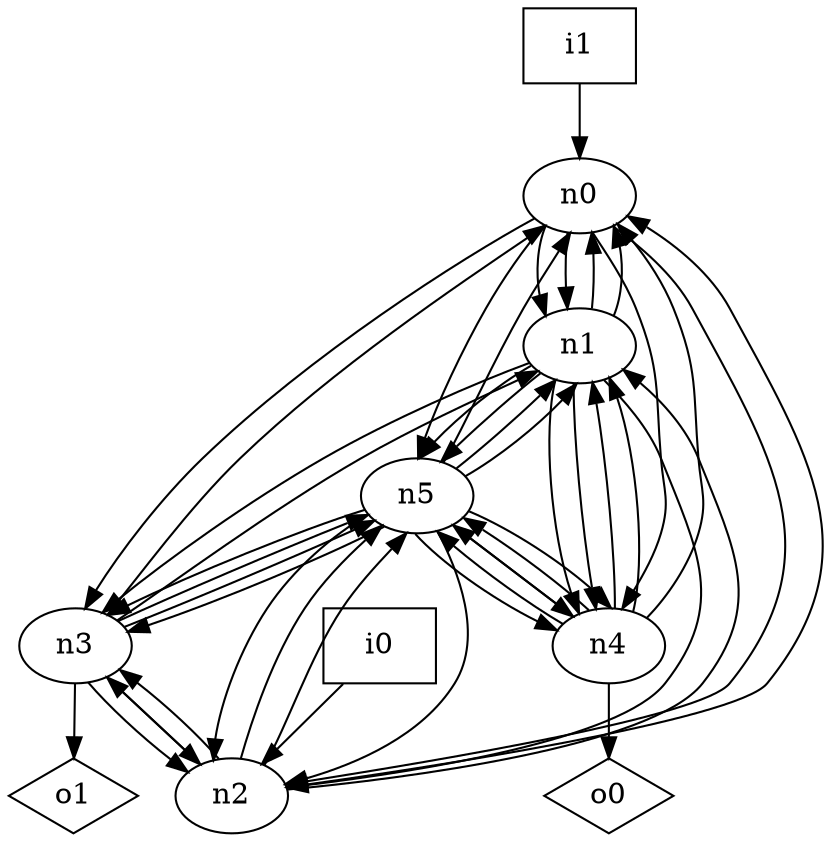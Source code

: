 digraph G {
n0 [label="n0"];
n1 [label="n1"];
n2 [label="n2"];
n3 [label="n3"];
n4 [label="n4"];
n5 [label="n5"];
n6 [label="i0",shape="box"];
n7 [label="i1",shape="box"];
n8 [label="o0",shape="diamond"];
n9 [label="o1",shape="diamond"];
n0 -> n1
n0 -> n1
n0 -> n2
n0 -> n3
n0 -> n4
n0 -> n5
n1 -> n0
n1 -> n0
n1 -> n2
n1 -> n3
n1 -> n4
n1 -> n4
n1 -> n5
n1 -> n5
n2 -> n0
n2 -> n1
n2 -> n3
n2 -> n3
n2 -> n5
n2 -> n5
n3 -> n0
n3 -> n1
n3 -> n2
n3 -> n2
n3 -> n5
n3 -> n5
n3 -> n9
n4 -> n0
n4 -> n1
n4 -> n1
n4 -> n5
n4 -> n5
n4 -> n5
n4 -> n8
n5 -> n0
n5 -> n1
n5 -> n1
n5 -> n2
n5 -> n2
n5 -> n3
n5 -> n3
n5 -> n4
n5 -> n4
n5 -> n4
n6 -> n2
n7 -> n0
}
